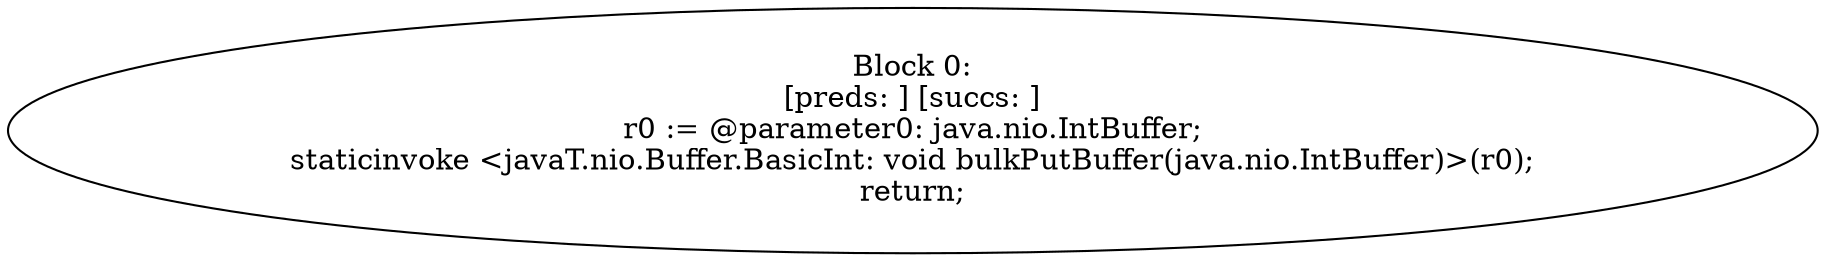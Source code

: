 digraph "unitGraph" {
    "Block 0:
[preds: ] [succs: ]
r0 := @parameter0: java.nio.IntBuffer;
staticinvoke <javaT.nio.Buffer.BasicInt: void bulkPutBuffer(java.nio.IntBuffer)>(r0);
return;
"
}
